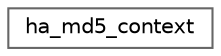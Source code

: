 digraph "Graphical Class Hierarchy"
{
 // LATEX_PDF_SIZE
  bgcolor="transparent";
  edge [fontname=Helvetica,fontsize=10,labelfontname=Helvetica,labelfontsize=10];
  node [fontname=Helvetica,fontsize=10,shape=box,height=0.2,width=0.4];
  rankdir="LR";
  Node0 [id="Node000000",label="ha_md5_context",height=0.2,width=0.4,color="grey40", fillcolor="white", style="filled",URL="$d7/d73/structha__md5__context.html",tooltip="Context structure for MD5 hashing."];
}

